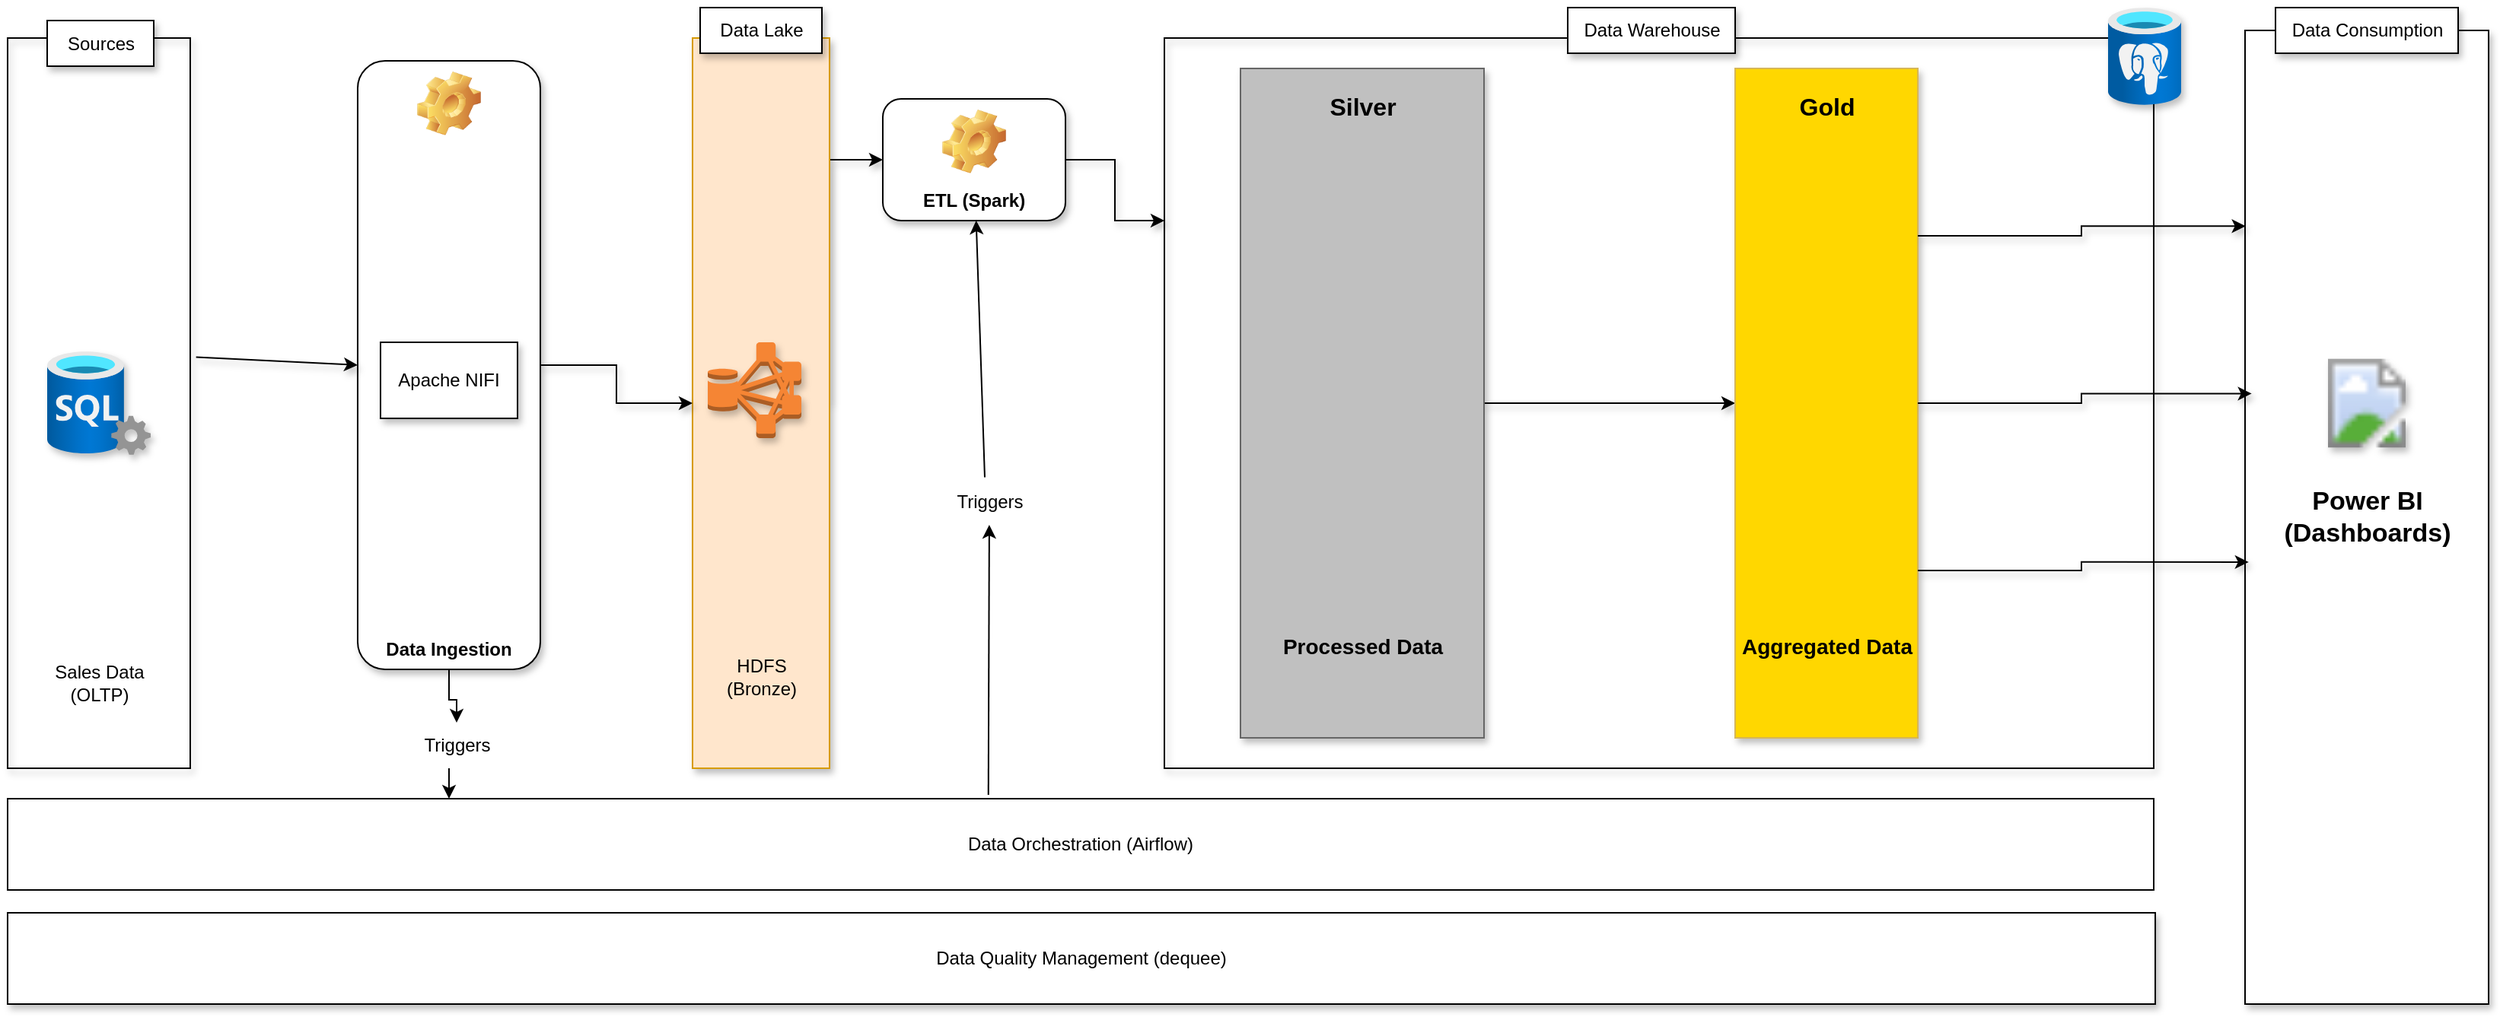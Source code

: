 <mxfile version="28.0.6">
  <diagram name="Page-1" id="dz2OOL2yWS5T9AHbvGNf">
    <mxGraphModel dx="2906" dy="1222" grid="1" gridSize="10" guides="1" tooltips="1" connect="1" arrows="1" fold="1" page="1" pageScale="1" pageWidth="850" pageHeight="1100" math="0" shadow="0">
      <root>
        <mxCell id="0" />
        <mxCell id="1" parent="0" />
        <mxCell id="0BuRhH6-HuY1PzMtOovH-1" value="" style="rounded=0;whiteSpace=wrap;html=1;fillColor=none;shadow=1;" parent="1" vertex="1">
          <mxGeometry x="-210" y="40" width="120" height="480" as="geometry" />
        </mxCell>
        <mxCell id="0BuRhH6-HuY1PzMtOovH-2" value="Sources" style="text;html=1;align=center;verticalAlign=middle;resizable=0;points=[];autosize=1;strokeColor=default;fillColor=default;gradientColor=none;shadow=1;" parent="1" vertex="1">
          <mxGeometry x="-184" y="28.5" width="70" height="30" as="geometry" />
        </mxCell>
        <mxCell id="0BuRhH6-HuY1PzMtOovH-19" style="edgeStyle=orthogonalEdgeStyle;rounded=0;orthogonalLoop=1;jettySize=auto;html=1;exitX=1;exitY=0.5;exitDx=0;exitDy=0;entryX=0;entryY=0.5;entryDx=0;entryDy=0;shadow=1;" parent="1" source="0BuRhH6-HuY1PzMtOovH-3" target="0BuRhH6-HuY1PzMtOovH-18" edge="1">
          <mxGeometry relative="1" as="geometry">
            <Array as="points">
              <mxPoint x="330" y="120" />
            </Array>
          </mxGeometry>
        </mxCell>
        <mxCell id="0BuRhH6-HuY1PzMtOovH-3" value="" style="rounded=0;whiteSpace=wrap;html=1;fillColor=#ffe6cc;shadow=1;strokeColor=#d79b00;" parent="1" vertex="1">
          <mxGeometry x="240" y="40" width="90" height="480" as="geometry" />
        </mxCell>
        <mxCell id="0BuRhH6-HuY1PzMtOovH-8" value="" style="outlineConnect=0;dashed=0;verticalLabelPosition=bottom;verticalAlign=top;align=center;html=1;shape=mxgraph.aws3.hdfs_cluster;fillColor=#F58534;gradientColor=none;shadow=1;" parent="1" vertex="1">
          <mxGeometry x="250" y="240" width="61.5" height="63" as="geometry" />
        </mxCell>
        <mxCell id="0BuRhH6-HuY1PzMtOovH-11" value="" style="image;aspect=fixed;html=1;points=[];align=center;fontSize=12;image=img/lib/azure2/databases/SQL_Server.svg;shadow=1;" parent="1" vertex="1">
          <mxGeometry x="-184" y="246" width="68" height="68" as="geometry" />
        </mxCell>
        <mxCell id="0BuRhH6-HuY1PzMtOovH-12" value="Data Lake" style="text;html=1;align=center;verticalAlign=middle;resizable=0;points=[];autosize=1;strokeColor=default;fillColor=default;shadow=1;" parent="1" vertex="1">
          <mxGeometry x="245" y="20" width="80" height="30" as="geometry" />
        </mxCell>
        <mxCell id="0BuRhH6-HuY1PzMtOovH-13" value="HDFS&lt;br&gt;(Bronze&lt;span style=&quot;background-color: transparent; color: light-dark(rgb(0, 0, 0), rgb(255, 255, 255));&quot;&gt;)&lt;/span&gt;" style="text;html=1;align=center;verticalAlign=middle;resizable=0;points=[];autosize=1;strokeColor=none;fillColor=none;shadow=1;" parent="1" vertex="1">
          <mxGeometry x="250" y="440" width="70" height="40" as="geometry" />
        </mxCell>
        <mxCell id="0BuRhH6-HuY1PzMtOovH-17" value="Sales Data&lt;br&gt;(OLTP)" style="text;html=1;align=center;verticalAlign=middle;resizable=0;points=[];autosize=1;strokeColor=none;fillColor=none;shadow=1;" parent="1" vertex="1">
          <mxGeometry x="-190" y="443.5" width="80" height="40" as="geometry" />
        </mxCell>
        <mxCell id="0BuRhH6-HuY1PzMtOovH-26" style="edgeStyle=orthogonalEdgeStyle;rounded=0;orthogonalLoop=1;jettySize=auto;html=1;exitX=1;exitY=0.5;exitDx=0;exitDy=0;entryX=0;entryY=0.25;entryDx=0;entryDy=0;shadow=1;" parent="1" source="0BuRhH6-HuY1PzMtOovH-18" target="0BuRhH6-HuY1PzMtOovH-20" edge="1">
          <mxGeometry relative="1" as="geometry" />
        </mxCell>
        <mxCell id="0BuRhH6-HuY1PzMtOovH-18" value="ETL (Spark)" style="label;whiteSpace=wrap;html=1;align=center;verticalAlign=bottom;spacingLeft=0;spacingBottom=4;imageAlign=center;imageVerticalAlign=top;image=img/clipart/Gear_128x128.png;shadow=1;" parent="1" vertex="1">
          <mxGeometry x="365" y="80" width="120" height="80" as="geometry" />
        </mxCell>
        <mxCell id="0BuRhH6-HuY1PzMtOovH-20" value="" style="rounded=0;whiteSpace=wrap;html=1;fillColor=none;shadow=1;" parent="1" vertex="1">
          <mxGeometry x="550" y="40" width="650" height="480" as="geometry" />
        </mxCell>
        <mxCell id="0BuRhH6-HuY1PzMtOovH-23" value="Data Warehouse" style="text;html=1;align=center;verticalAlign=middle;resizable=0;points=[];autosize=1;strokeColor=default;fillColor=default;shadow=1;" parent="1" vertex="1">
          <mxGeometry x="815" y="20" width="110" height="30" as="geometry" />
        </mxCell>
        <mxCell id="0BuRhH6-HuY1PzMtOovH-37" value="" style="edgeStyle=orthogonalEdgeStyle;rounded=0;orthogonalLoop=1;jettySize=auto;html=1;shadow=1;" parent="1" source="0BuRhH6-HuY1PzMtOovH-29" target="0BuRhH6-HuY1PzMtOovH-30" edge="1">
          <mxGeometry relative="1" as="geometry" />
        </mxCell>
        <mxCell id="0BuRhH6-HuY1PzMtOovH-29" value="" style="rounded=0;whiteSpace=wrap;html=1;fillColor=#C0C0C0;fontColor=#333333;strokeColor=#666666;shadow=1;" parent="1" vertex="1">
          <mxGeometry x="600" y="60" width="160" height="440" as="geometry" />
        </mxCell>
        <mxCell id="0BuRhH6-HuY1PzMtOovH-30" value="" style="rounded=0;whiteSpace=wrap;html=1;fillColor=#FFD700;strokeColor=#d6b656;shadow=1;" parent="1" vertex="1">
          <mxGeometry x="925" y="60" width="120" height="440" as="geometry" />
        </mxCell>
        <mxCell id="0BuRhH6-HuY1PzMtOovH-32" value="Data Quality Management (dequee)" style="rounded=0;whiteSpace=wrap;html=1;shadow=1;" parent="1" vertex="1">
          <mxGeometry x="-210" y="615" width="1411" height="60" as="geometry" />
        </mxCell>
        <mxCell id="0BuRhH6-HuY1PzMtOovH-39" value="Silver" style="text;html=1;align=center;verticalAlign=middle;resizable=0;points=[];autosize=1;strokeColor=none;fillColor=none;fontStyle=1;fontSize=16;shadow=1;" parent="1" vertex="1">
          <mxGeometry x="650" y="70" width="60" height="30" as="geometry" />
        </mxCell>
        <mxCell id="0BuRhH6-HuY1PzMtOovH-40" value="Gold" style="text;html=1;align=center;verticalAlign=middle;resizable=0;points=[];autosize=1;strokeColor=none;fillColor=none;fontSize=16;fontStyle=1;shadow=1;" parent="1" vertex="1">
          <mxGeometry x="955" y="70" width="60" height="30" as="geometry" />
        </mxCell>
        <mxCell id="0BuRhH6-HuY1PzMtOovH-42" value="Processed Data" style="text;html=1;align=center;verticalAlign=middle;resizable=0;points=[];autosize=1;strokeColor=none;fillColor=none;fontStyle=1;fontSize=14;shadow=1;" parent="1" vertex="1">
          <mxGeometry x="620" y="425" width="120" height="30" as="geometry" />
        </mxCell>
        <mxCell id="0BuRhH6-HuY1PzMtOovH-43" value="Aggregated Data" style="text;html=1;align=center;verticalAlign=middle;resizable=0;points=[];autosize=1;strokeColor=none;fillColor=none;fontStyle=1;fontSize=14;shadow=1;" parent="1" vertex="1">
          <mxGeometry x="920" y="425" width="130" height="30" as="geometry" />
        </mxCell>
        <mxCell id="0BuRhH6-HuY1PzMtOovH-44" value="" style="rounded=0;whiteSpace=wrap;html=1;shadow=1;" parent="1" vertex="1">
          <mxGeometry x="1260" y="35" width="160" height="640" as="geometry" />
        </mxCell>
        <mxCell id="0BuRhH6-HuY1PzMtOovH-45" value="Data Consumption" style="text;html=1;align=center;verticalAlign=middle;resizable=0;points=[];autosize=1;strokeColor=default;fillColor=default;shadow=1;" parent="1" vertex="1">
          <mxGeometry x="1280" y="20" width="120" height="30" as="geometry" />
        </mxCell>
        <mxCell id="0BuRhH6-HuY1PzMtOovH-46" style="edgeStyle=orthogonalEdgeStyle;rounded=0;orthogonalLoop=1;jettySize=auto;html=1;exitX=1;exitY=0.25;exitDx=0;exitDy=0;entryX=0.002;entryY=0.201;entryDx=0;entryDy=0;entryPerimeter=0;shadow=1;" parent="1" source="0BuRhH6-HuY1PzMtOovH-30" target="0BuRhH6-HuY1PzMtOovH-44" edge="1">
          <mxGeometry relative="1" as="geometry" />
        </mxCell>
        <mxCell id="0BuRhH6-HuY1PzMtOovH-47" style="edgeStyle=orthogonalEdgeStyle;rounded=0;orthogonalLoop=1;jettySize=auto;html=1;exitX=1;exitY=0.5;exitDx=0;exitDy=0;entryX=0.027;entryY=0.373;entryDx=0;entryDy=0;entryPerimeter=0;shadow=1;" parent="1" source="0BuRhH6-HuY1PzMtOovH-30" target="0BuRhH6-HuY1PzMtOovH-44" edge="1">
          <mxGeometry relative="1" as="geometry" />
        </mxCell>
        <mxCell id="0BuRhH6-HuY1PzMtOovH-48" style="edgeStyle=orthogonalEdgeStyle;rounded=0;orthogonalLoop=1;jettySize=auto;html=1;exitX=1;exitY=0.75;exitDx=0;exitDy=0;entryX=0.015;entryY=0.546;entryDx=0;entryDy=0;entryPerimeter=0;shadow=1;" parent="1" source="0BuRhH6-HuY1PzMtOovH-30" target="0BuRhH6-HuY1PzMtOovH-44" edge="1">
          <mxGeometry relative="1" as="geometry" />
        </mxCell>
        <mxCell id="0BuRhH6-HuY1PzMtOovH-49" value="" style="image;aspect=fixed;html=1;points=[];align=center;fontSize=12;image=img/lib/azure2/databases/Azure_Database_PostgreSQL_Server.svg;shadow=1;" parent="1" vertex="1">
          <mxGeometry x="1170" y="20" width="48" height="64" as="geometry" />
        </mxCell>
        <mxCell id="0BuRhH6-HuY1PzMtOovH-50" value="" style="image;aspect=fixed;html=1;points=[];align=center;fontSize=12;image=img/lib/azure2/power_platform/PowerBI.svg;shadow=1;" parent="1" vertex="1">
          <mxGeometry x="1314.5" y="246" width="51" height="68" as="geometry" />
        </mxCell>
        <mxCell id="0BuRhH6-HuY1PzMtOovH-51" value="Power BI&lt;br&gt;(Dashboards)" style="text;html=1;align=center;verticalAlign=middle;resizable=0;points=[];autosize=1;strokeColor=none;fillColor=none;fontStyle=1;fontSize=17;shadow=1;" parent="1" vertex="1">
          <mxGeometry x="1275" y="330" width="130" height="50" as="geometry" />
        </mxCell>
        <mxCell id="0BuRhH6-HuY1PzMtOovH-56" value="" style="edgeStyle=orthogonalEdgeStyle;rounded=0;orthogonalLoop=1;jettySize=auto;html=1;entryX=0;entryY=0.5;entryDx=0;entryDy=0;shadow=1;" parent="1" source="0BuRhH6-HuY1PzMtOovH-53" target="0BuRhH6-HuY1PzMtOovH-3" edge="1">
          <mxGeometry relative="1" as="geometry" />
        </mxCell>
        <mxCell id="eVFRTbf0dNiEUYFnJD3I-2" value="" style="edgeStyle=orthogonalEdgeStyle;rounded=0;orthogonalLoop=1;jettySize=auto;html=1;" edge="1" parent="1" source="eVFRTbf0dNiEUYFnJD3I-6" target="eVFRTbf0dNiEUYFnJD3I-1">
          <mxGeometry relative="1" as="geometry">
            <Array as="points">
              <mxPoint x="80" y="530" />
              <mxPoint x="80" y="530" />
            </Array>
          </mxGeometry>
        </mxCell>
        <mxCell id="0BuRhH6-HuY1PzMtOovH-53" value="Data Ingestion" style="label;whiteSpace=wrap;html=1;align=center;verticalAlign=bottom;spacingLeft=0;spacingBottom=4;imageAlign=center;imageVerticalAlign=top;image=img/clipart/Gear_128x128.png;shadow=1;" parent="1" vertex="1">
          <mxGeometry x="20" y="55" width="120" height="400" as="geometry" />
        </mxCell>
        <mxCell id="0BuRhH6-HuY1PzMtOovH-54" value="Apache NIFI" style="rounded=0;whiteSpace=wrap;html=1;shadow=1;" parent="1" vertex="1">
          <mxGeometry x="35" y="240" width="90" height="50" as="geometry" />
        </mxCell>
        <mxCell id="0BuRhH6-HuY1PzMtOovH-55" value="" style="endArrow=classic;html=1;rounded=0;exitX=1.032;exitY=0.437;exitDx=0;exitDy=0;entryX=0;entryY=0.5;entryDx=0;entryDy=0;shadow=1;exitPerimeter=0;" parent="1" source="0BuRhH6-HuY1PzMtOovH-1" target="0BuRhH6-HuY1PzMtOovH-53" edge="1">
          <mxGeometry width="50" height="50" relative="1" as="geometry">
            <mxPoint x="-60" y="330" as="sourcePoint" />
            <mxPoint x="-10" y="280" as="targetPoint" />
          </mxGeometry>
        </mxCell>
        <mxCell id="eVFRTbf0dNiEUYFnJD3I-1" value="Data Orchestration (Airflow)" style="rounded=0;whiteSpace=wrap;html=1;" vertex="1" parent="1">
          <mxGeometry x="-210" y="540" width="1410" height="60" as="geometry" />
        </mxCell>
        <mxCell id="eVFRTbf0dNiEUYFnJD3I-5" value="" style="endArrow=classic;html=1;rounded=0;exitX=0.457;exitY=-0.041;exitDx=0;exitDy=0;exitPerimeter=0;" edge="1" parent="1" source="eVFRTbf0dNiEUYFnJD3I-8" target="0BuRhH6-HuY1PzMtOovH-18">
          <mxGeometry width="50" height="50" relative="1" as="geometry">
            <mxPoint x="430" y="540" as="sourcePoint" />
            <mxPoint x="480" y="490" as="targetPoint" />
          </mxGeometry>
        </mxCell>
        <mxCell id="eVFRTbf0dNiEUYFnJD3I-7" value="" style="edgeStyle=orthogonalEdgeStyle;rounded=0;orthogonalLoop=1;jettySize=auto;html=1;" edge="1" parent="1" source="0BuRhH6-HuY1PzMtOovH-53" target="eVFRTbf0dNiEUYFnJD3I-6">
          <mxGeometry relative="1" as="geometry">
            <mxPoint x="80" y="480" as="sourcePoint" />
            <mxPoint x="80" y="540" as="targetPoint" />
            <Array as="points" />
          </mxGeometry>
        </mxCell>
        <mxCell id="eVFRTbf0dNiEUYFnJD3I-6" value="Triggers" style="text;html=1;align=center;verticalAlign=middle;resizable=0;points=[];autosize=1;strokeColor=none;fillColor=none;" vertex="1" parent="1">
          <mxGeometry x="50" y="490" width="70" height="30" as="geometry" />
        </mxCell>
        <mxCell id="eVFRTbf0dNiEUYFnJD3I-9" value="" style="endArrow=classic;html=1;rounded=0;exitX=0.457;exitY=-0.041;exitDx=0;exitDy=0;exitPerimeter=0;" edge="1" parent="1" source="eVFRTbf0dNiEUYFnJD3I-1" target="eVFRTbf0dNiEUYFnJD3I-8">
          <mxGeometry width="50" height="50" relative="1" as="geometry">
            <mxPoint x="434" y="538" as="sourcePoint" />
            <mxPoint x="426" y="160" as="targetPoint" />
          </mxGeometry>
        </mxCell>
        <mxCell id="eVFRTbf0dNiEUYFnJD3I-8" value="Triggers" style="text;html=1;align=center;verticalAlign=middle;resizable=0;points=[];autosize=1;strokeColor=none;fillColor=none;" vertex="1" parent="1">
          <mxGeometry x="400" y="330" width="70" height="30" as="geometry" />
        </mxCell>
      </root>
    </mxGraphModel>
  </diagram>
</mxfile>
